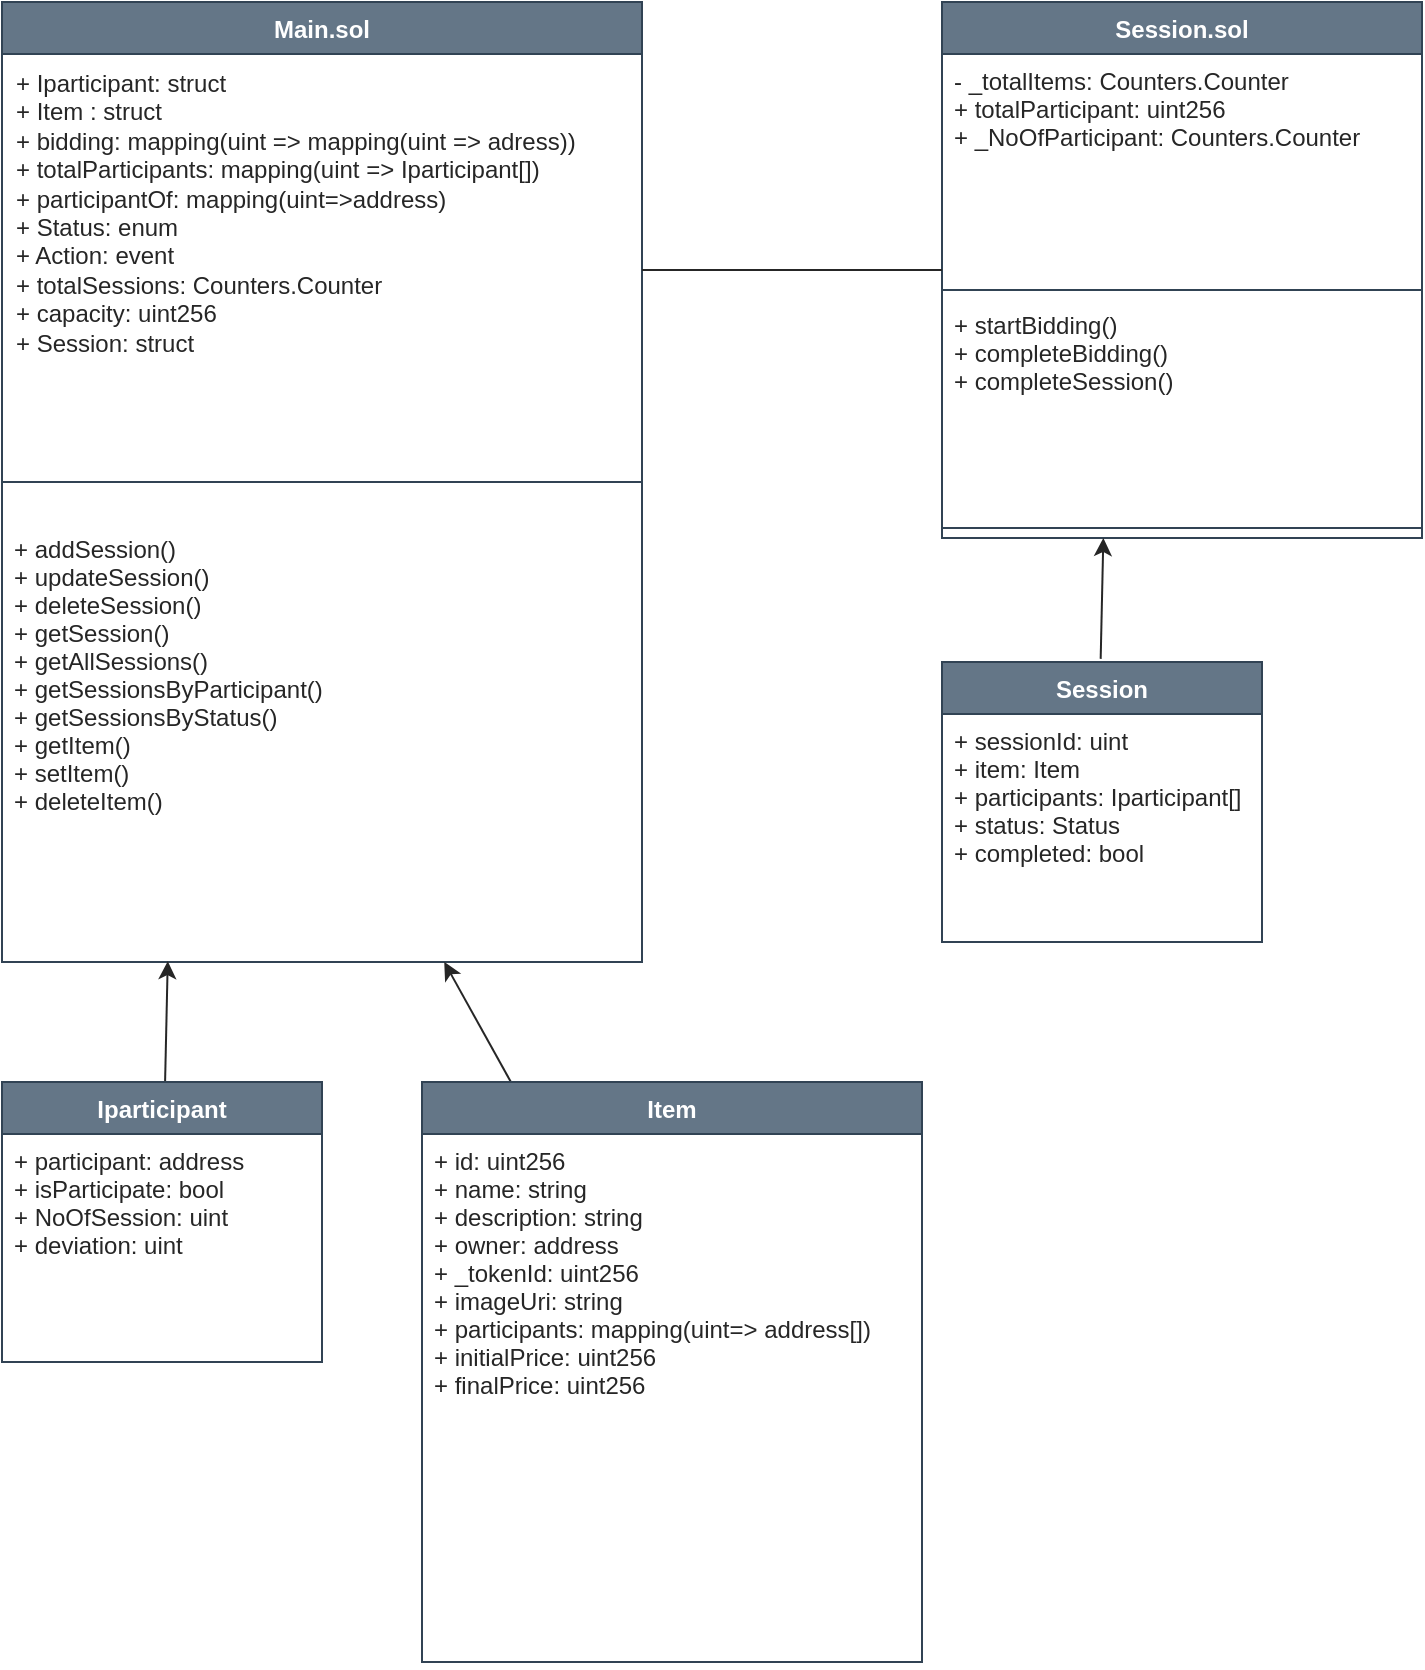 <mxfile>
    <diagram id="pFDsl6pfXQEPD277YcHR" name="Page-1">
        <mxGraphModel dx="1016" dy="472" grid="1" gridSize="10" guides="1" tooltips="1" connect="1" arrows="1" fold="1" page="1" pageScale="1" pageWidth="850" pageHeight="1100" background="#ffffff" math="0" shadow="0">
            <root>
                <mxCell id="0"/>
                <mxCell id="1" parent="0"/>
                <mxCell id="2" value="Main.sol" style="swimlane;fontStyle=1;align=center;verticalAlign=top;childLayout=stackLayout;horizontal=1;startSize=26;horizontalStack=0;resizeParent=1;resizeParentMax=0;resizeLast=0;collapsible=1;marginBottom=0;fillColor=#647687;strokeColor=#314354;fontColor=#FFFFFF;" parent="1" vertex="1">
                    <mxGeometry x="40" y="40" width="320" height="480" as="geometry">
                        <mxRectangle x="30" y="90" width="100" height="30" as="alternateBounds"/>
                    </mxGeometry>
                </mxCell>
                <mxCell id="3" value="+ Iparticipant: struct&lt;br&gt;+ Item : struct&lt;br&gt;+ bidding: mapping(uint =&amp;gt; mapping(uint =&amp;gt; adress))&lt;br&gt;+ totalParticipants: mapping(uint =&amp;gt; Iparticipant[])&lt;br&gt;+ participantOf: mapping(uint=&amp;gt;address)&lt;br&gt;+ Status: enum&lt;br&gt;+ Action: event&lt;br&gt;+ totalSessions: Counters.Counter&lt;br&gt;+ capacity: uint256&lt;br&gt;+ Session: struct" style="text;strokeColor=none;fillColor=none;align=left;verticalAlign=top;spacingLeft=4;spacingRight=4;overflow=hidden;rotatable=0;points=[[0,0.5],[1,0.5]];portConstraint=eastwest;fontColor=#262626;spacing=3;spacingTop=0;html=1;" parent="2" vertex="1">
                    <mxGeometry y="26" width="320" height="194" as="geometry"/>
                </mxCell>
                <mxCell id="4" value="" style="line;strokeWidth=1;fillColor=none;align=left;verticalAlign=middle;spacingTop=-1;spacingLeft=3;spacingRight=3;rotatable=0;labelPosition=right;points=[];portConstraint=eastwest;strokeColor=inherit;" parent="2" vertex="1">
                    <mxGeometry y="220" width="320" height="40" as="geometry"/>
                </mxCell>
                <mxCell id="5" value="+ addSession()&#10;+ updateSession()&#10;+ deleteSession()&#10;+ getSession()&#10;+ getAllSessions()&#10;+ getSessionsByParticipant()&#10;+ getSessionsByStatus()&#10;+ getItem()&#10;+ setItem()&#10;+ deleteItem()&#10;" style="text;strokeColor=none;fillColor=none;align=left;verticalAlign=top;spacingLeft=4;spacingRight=4;overflow=hidden;rotatable=0;points=[[0,0.5],[1,0.5]];portConstraint=eastwest;fontColor=#262626;" parent="2" vertex="1">
                    <mxGeometry y="260" width="320" height="220" as="geometry"/>
                </mxCell>
                <mxCell id="19" style="edgeStyle=none;html=1;entryX=0.259;entryY=0.998;entryDx=0;entryDy=0;entryPerimeter=0;fontColor=#262626;strokeColor=#262626;" parent="1" source="7" target="5" edge="1">
                    <mxGeometry relative="1" as="geometry"/>
                </mxCell>
                <mxCell id="7" value="Iparticipant" style="swimlane;fontStyle=1;align=center;verticalAlign=top;childLayout=stackLayout;horizontal=1;startSize=26;horizontalStack=0;resizeParent=1;resizeParentMax=0;resizeLast=0;collapsible=1;marginBottom=0;fillColor=#647687;strokeColor=#314354;fontColor=#FFFFFF;" parent="1" vertex="1">
                    <mxGeometry x="40" y="580" width="160" height="140" as="geometry">
                        <mxRectangle x="30" y="90" width="100" height="30" as="alternateBounds"/>
                    </mxGeometry>
                </mxCell>
                <mxCell id="8" value="+ participant: address&#10;+ isParticipate: bool&#10;+ NoOfSession: uint&#10;+ deviation: uint" style="text;strokeColor=none;fillColor=none;align=left;verticalAlign=top;spacingLeft=4;spacingRight=4;overflow=hidden;rotatable=0;points=[[0,0.5],[1,0.5]];portConstraint=eastwest;fontColor=#262626;" parent="7" vertex="1">
                    <mxGeometry y="26" width="160" height="114" as="geometry"/>
                </mxCell>
                <mxCell id="20" style="edgeStyle=none;html=1;fontColor=#262626;strokeColor=#262626;" parent="1" source="12" target="5" edge="1">
                    <mxGeometry relative="1" as="geometry"/>
                </mxCell>
                <mxCell id="12" value="Item" style="swimlane;fontStyle=1;align=center;verticalAlign=top;childLayout=stackLayout;horizontal=1;startSize=26;horizontalStack=0;resizeParent=1;resizeParentMax=0;resizeLast=0;collapsible=1;marginBottom=0;fillColor=#647687;strokeColor=#314354;fontColor=#FFFFFF;" parent="1" vertex="1">
                    <mxGeometry x="250" y="580" width="250" height="290" as="geometry">
                        <mxRectangle x="30" y="90" width="100" height="30" as="alternateBounds"/>
                    </mxGeometry>
                </mxCell>
                <mxCell id="13" value="+ id: uint256&#10;+ name: string&#10;+ description: string&#10;+ owner: address&#10;+ _tokenId: uint256&#10;+ imageUri: string&#10;+ participants: mapping(uint=&gt; address[]) &#10;+ initialPrice: uint256&#10;+ finalPrice: uint256&#10;&#10;" style="text;strokeColor=none;fillColor=none;align=left;verticalAlign=top;spacingLeft=4;spacingRight=4;overflow=hidden;rotatable=0;points=[[0,0.5],[1,0.5]];portConstraint=eastwest;fontColor=#262626;" parent="12" vertex="1">
                    <mxGeometry y="26" width="250" height="264" as="geometry"/>
                </mxCell>
                <mxCell id="14" value="Session.sol" style="swimlane;fontStyle=1;align=center;verticalAlign=top;childLayout=stackLayout;horizontal=1;startSize=26;horizontalStack=0;resizeParent=1;resizeParentMax=0;resizeLast=0;collapsible=1;marginBottom=0;fillColor=#647687;strokeColor=#314354;fontColor=#FFFFFF;" parent="1" vertex="1">
                    <mxGeometry x="510" y="40" width="240" height="268" as="geometry">
                        <mxRectangle x="30" y="90" width="100" height="30" as="alternateBounds"/>
                    </mxGeometry>
                </mxCell>
                <mxCell id="15" value="- _totalItems: Counters.Counter&#10;+ totalParticipant: uint256&#10;+ _NoOfParticipant: Counters.Counter&#10;" style="text;strokeColor=none;fillColor=none;align=left;verticalAlign=top;spacingLeft=4;spacingRight=4;overflow=hidden;rotatable=0;points=[[0,0.5],[1,0.5]];portConstraint=eastwest;fontColor=#262626;" parent="14" vertex="1">
                    <mxGeometry y="26" width="240" height="114" as="geometry"/>
                </mxCell>
                <mxCell id="18" value="" style="line;strokeWidth=1;fillColor=default;align=left;verticalAlign=middle;spacingTop=-1;spacingLeft=3;spacingRight=3;rotatable=0;labelPosition=right;points=[];portConstraint=eastwest;strokeColor=inherit;fontColor=#262626;html=1;" parent="14" vertex="1">
                    <mxGeometry y="140" width="240" height="8" as="geometry"/>
                </mxCell>
                <mxCell id="17" value="+ startBidding()&#10;+ completeBidding()&#10;+ completeSession()&#10;&#10;" style="text;strokeColor=none;fillColor=none;align=left;verticalAlign=top;spacingLeft=4;spacingRight=4;overflow=hidden;rotatable=0;points=[[0,0.5],[1,0.5]];portConstraint=eastwest;fontColor=#262626;" parent="14" vertex="1">
                    <mxGeometry y="148" width="240" height="110" as="geometry"/>
                </mxCell>
                <mxCell id="16" value="" style="line;strokeWidth=1;fillColor=none;align=left;verticalAlign=middle;spacingTop=-1;spacingLeft=3;spacingRight=3;rotatable=0;labelPosition=right;points=[];portConstraint=eastwest;strokeColor=inherit;" parent="14" vertex="1">
                    <mxGeometry y="258" width="240" height="10" as="geometry"/>
                </mxCell>
                <mxCell id="21" value="" style="line;strokeWidth=1;align=left;verticalAlign=middle;spacingTop=-1;spacingLeft=3;spacingRight=3;rotatable=0;labelPosition=right;points=[];portConstraint=eastwest;html=1;fillColor=#262626;strokeColor=#262626;" parent="1" vertex="1">
                    <mxGeometry x="360" y="170" width="150" height="8" as="geometry"/>
                </mxCell>
                <mxCell id="22" value="Session" style="swimlane;fontStyle=1;align=center;verticalAlign=top;childLayout=stackLayout;horizontal=1;startSize=26;horizontalStack=0;resizeParent=1;resizeParentMax=0;resizeLast=0;collapsible=1;marginBottom=0;fillColor=#647687;strokeColor=#314354;fontColor=#FFFFFF;" vertex="1" parent="1">
                    <mxGeometry x="510" y="370" width="160" height="140" as="geometry">
                        <mxRectangle x="30" y="90" width="100" height="30" as="alternateBounds"/>
                    </mxGeometry>
                </mxCell>
                <mxCell id="23" value="+ sessionId: uint&#10;+ item: Item&#10;+ participants: Iparticipant[]&#10;+ status: Status&#10;+ completed: bool" style="text;strokeColor=none;fillColor=none;align=left;verticalAlign=top;spacingLeft=4;spacingRight=4;overflow=hidden;rotatable=0;points=[[0,0.5],[1,0.5]];portConstraint=eastwest;fontColor=#262626;" vertex="1" parent="22">
                    <mxGeometry y="26" width="160" height="114" as="geometry"/>
                </mxCell>
                <mxCell id="24" style="edgeStyle=none;html=1;entryX=0.259;entryY=0.998;entryDx=0;entryDy=0;entryPerimeter=0;fontColor=#262626;strokeColor=#262626;" edge="1" parent="1">
                    <mxGeometry relative="1" as="geometry">
                        <mxPoint x="589.336" y="368.44" as="sourcePoint"/>
                        <mxPoint x="590.67" y="308.0" as="targetPoint"/>
                    </mxGeometry>
                </mxCell>
            </root>
        </mxGraphModel>
    </diagram>
</mxfile>